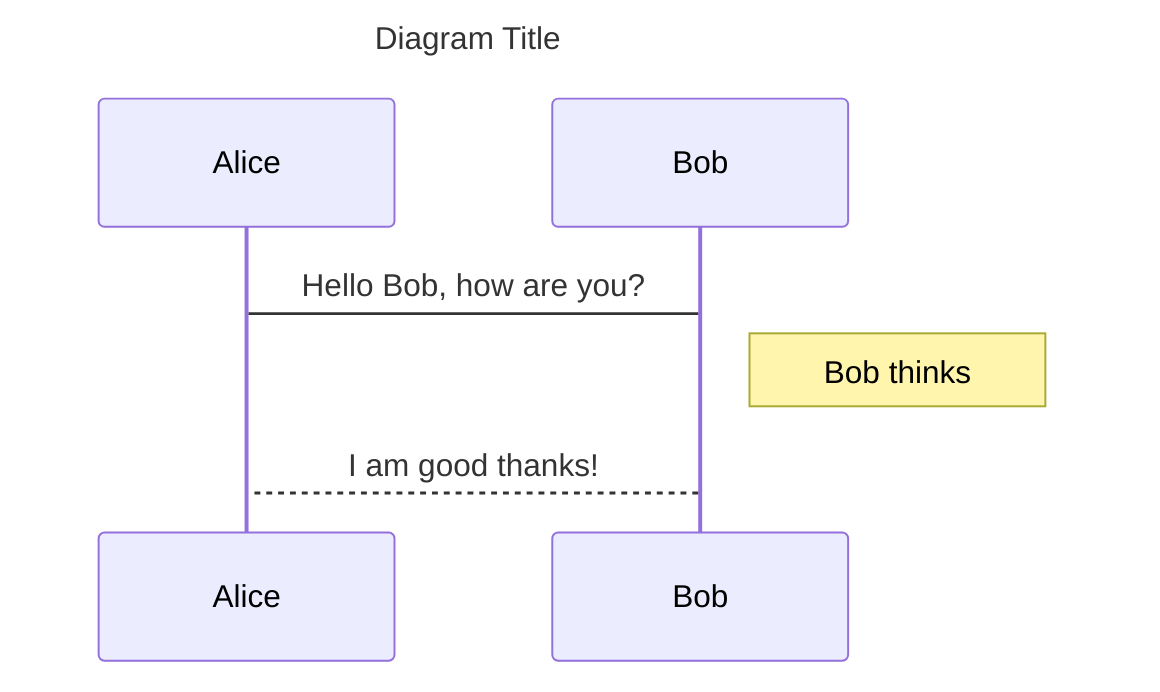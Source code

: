 sequenceDiagram
title: Diagram Title
Alice->Bob:Hello Bob, how are you?
Note right of Bob: Bob thinks
Bob-->Alice: I am good thanks!